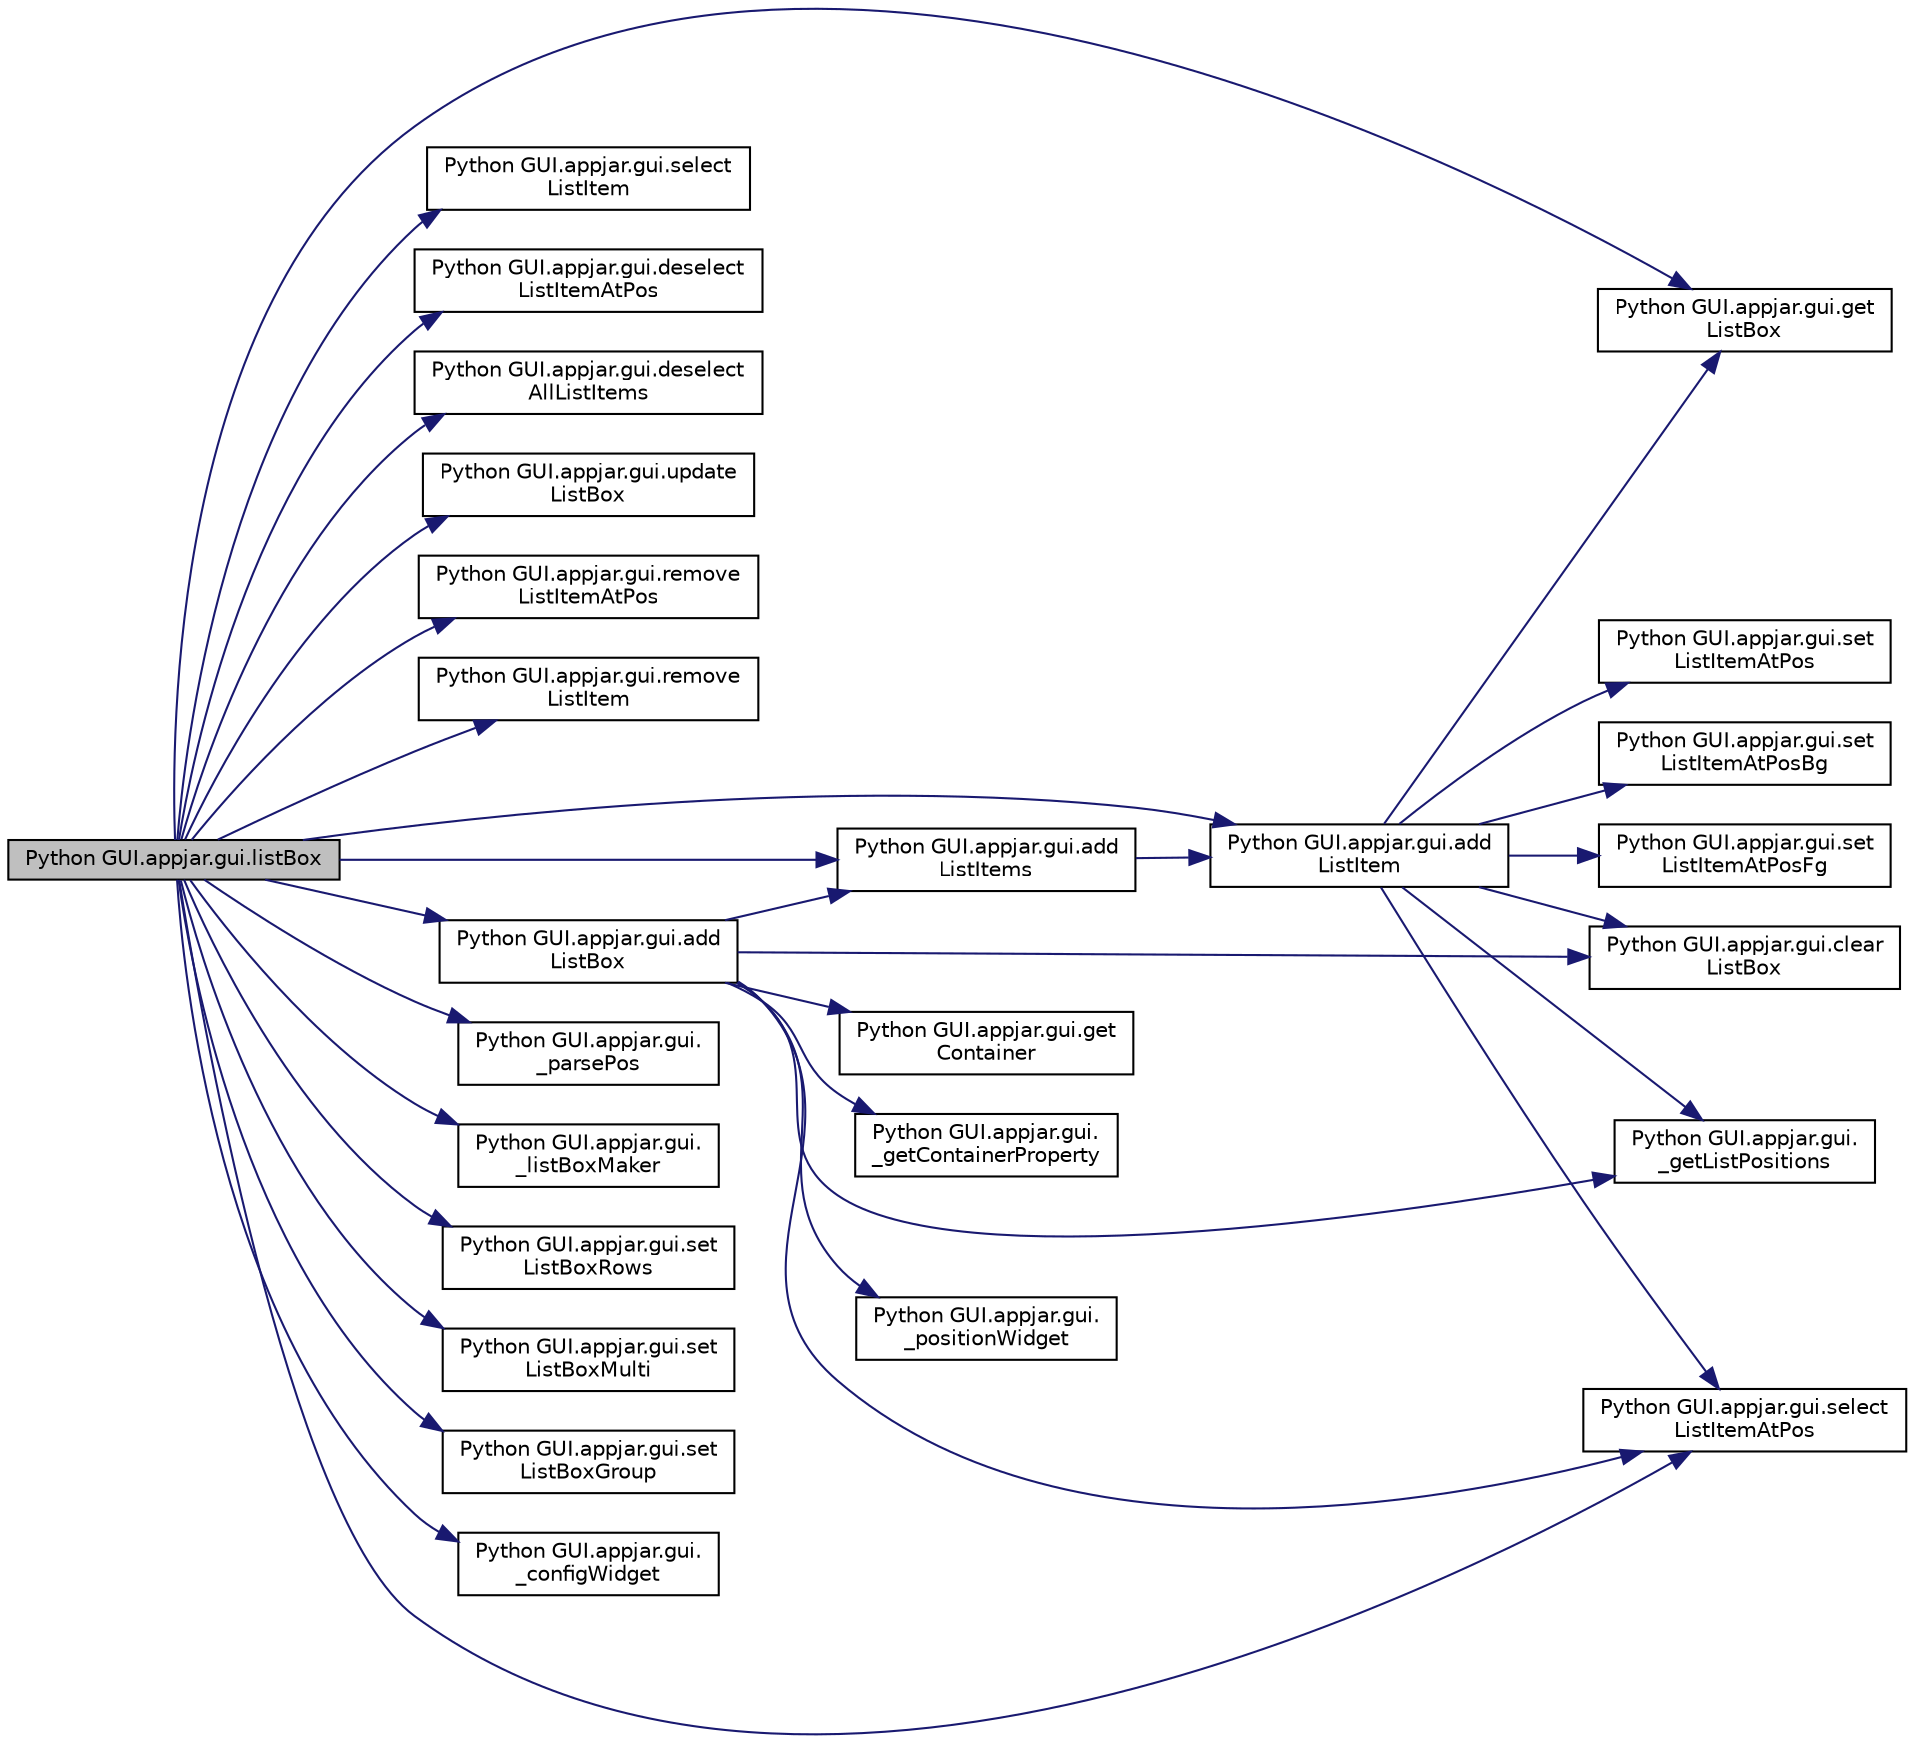 digraph "Python GUI.appjar.gui.listBox"
{
  edge [fontname="Helvetica",fontsize="10",labelfontname="Helvetica",labelfontsize="10"];
  node [fontname="Helvetica",fontsize="10",shape=record];
  rankdir="LR";
  Node1493 [label="Python GUI.appjar.gui.listBox",height=0.2,width=0.4,color="black", fillcolor="grey75", style="filled", fontcolor="black"];
  Node1493 -> Node1494 [color="midnightblue",fontsize="10",style="solid",fontname="Helvetica"];
  Node1494 [label="Python GUI.appjar.gui.select\lListItemAtPos",height=0.2,width=0.4,color="black", fillcolor="white", style="filled",URL="$class_python_01_g_u_i_1_1appjar_1_1gui.html#a7f4db968c9b9ebc8a63ff9e47ca12559"];
  Node1493 -> Node1495 [color="midnightblue",fontsize="10",style="solid",fontname="Helvetica"];
  Node1495 [label="Python GUI.appjar.gui.select\lListItem",height=0.2,width=0.4,color="black", fillcolor="white", style="filled",URL="$class_python_01_g_u_i_1_1appjar_1_1gui.html#a0ecd002bed3c9d676f4f5b2402bf8322"];
  Node1493 -> Node1496 [color="midnightblue",fontsize="10",style="solid",fontname="Helvetica"];
  Node1496 [label="Python GUI.appjar.gui.deselect\lListItemAtPos",height=0.2,width=0.4,color="black", fillcolor="white", style="filled",URL="$class_python_01_g_u_i_1_1appjar_1_1gui.html#a21689efbafd60b96deb0b969ea066382"];
  Node1493 -> Node1497 [color="midnightblue",fontsize="10",style="solid",fontname="Helvetica"];
  Node1497 [label="Python GUI.appjar.gui.deselect\lAllListItems",height=0.2,width=0.4,color="black", fillcolor="white", style="filled",URL="$class_python_01_g_u_i_1_1appjar_1_1gui.html#abd9b6216f04cc045f23a41afe51896c9"];
  Node1493 -> Node1498 [color="midnightblue",fontsize="10",style="solid",fontname="Helvetica"];
  Node1498 [label="Python GUI.appjar.gui.update\lListBox",height=0.2,width=0.4,color="black", fillcolor="white", style="filled",URL="$class_python_01_g_u_i_1_1appjar_1_1gui.html#a72e17f66cb3ff3899a61996585c8cca8"];
  Node1493 -> Node1499 [color="midnightblue",fontsize="10",style="solid",fontname="Helvetica"];
  Node1499 [label="Python GUI.appjar.gui.remove\lListItemAtPos",height=0.2,width=0.4,color="black", fillcolor="white", style="filled",URL="$class_python_01_g_u_i_1_1appjar_1_1gui.html#a11451569fe48886e3fc934b1e77c1660"];
  Node1493 -> Node1500 [color="midnightblue",fontsize="10",style="solid",fontname="Helvetica"];
  Node1500 [label="Python GUI.appjar.gui.remove\lListItem",height=0.2,width=0.4,color="black", fillcolor="white", style="filled",URL="$class_python_01_g_u_i_1_1appjar_1_1gui.html#a32cecefc6b505a4098c39eb82f9b98a5"];
  Node1493 -> Node1501 [color="midnightblue",fontsize="10",style="solid",fontname="Helvetica"];
  Node1501 [label="Python GUI.appjar.gui.add\lListItems",height=0.2,width=0.4,color="black", fillcolor="white", style="filled",URL="$class_python_01_g_u_i_1_1appjar_1_1gui.html#a228d62f783bb8686809dfbe6e7280946"];
  Node1501 -> Node1502 [color="midnightblue",fontsize="10",style="solid",fontname="Helvetica"];
  Node1502 [label="Python GUI.appjar.gui.add\lListItem",height=0.2,width=0.4,color="black", fillcolor="white", style="filled",URL="$class_python_01_g_u_i_1_1appjar_1_1gui.html#a4aed1f8de7d6ecf1c0e90842e06f6db2"];
  Node1502 -> Node1494 [color="midnightblue",fontsize="10",style="solid",fontname="Helvetica"];
  Node1502 -> Node1503 [color="midnightblue",fontsize="10",style="solid",fontname="Helvetica"];
  Node1503 [label="Python GUI.appjar.gui.get\lListBox",height=0.2,width=0.4,color="black", fillcolor="white", style="filled",URL="$class_python_01_g_u_i_1_1appjar_1_1gui.html#ac86c31273c74f6104911b8cc2c801ef9"];
  Node1502 -> Node1504 [color="midnightblue",fontsize="10",style="solid",fontname="Helvetica"];
  Node1504 [label="Python GUI.appjar.gui.\l_getListPositions",height=0.2,width=0.4,color="black", fillcolor="white", style="filled",URL="$class_python_01_g_u_i_1_1appjar_1_1gui.html#ad0a9d49b25529c4889b7de0f6a519f0d"];
  Node1502 -> Node1505 [color="midnightblue",fontsize="10",style="solid",fontname="Helvetica"];
  Node1505 [label="Python GUI.appjar.gui.set\lListItemAtPos",height=0.2,width=0.4,color="black", fillcolor="white", style="filled",URL="$class_python_01_g_u_i_1_1appjar_1_1gui.html#a30b6e9cfe344249f7f3ad99b6e2510fd"];
  Node1502 -> Node1506 [color="midnightblue",fontsize="10",style="solid",fontname="Helvetica"];
  Node1506 [label="Python GUI.appjar.gui.set\lListItemAtPosBg",height=0.2,width=0.4,color="black", fillcolor="white", style="filled",URL="$class_python_01_g_u_i_1_1appjar_1_1gui.html#ad990fff531a4b88944d9aedc11ee2af5"];
  Node1502 -> Node1507 [color="midnightblue",fontsize="10",style="solid",fontname="Helvetica"];
  Node1507 [label="Python GUI.appjar.gui.set\lListItemAtPosFg",height=0.2,width=0.4,color="black", fillcolor="white", style="filled",URL="$class_python_01_g_u_i_1_1appjar_1_1gui.html#aa01f620d2067d09398b4cf58902f6e45"];
  Node1502 -> Node1508 [color="midnightblue",fontsize="10",style="solid",fontname="Helvetica"];
  Node1508 [label="Python GUI.appjar.gui.clear\lListBox",height=0.2,width=0.4,color="black", fillcolor="white", style="filled",URL="$class_python_01_g_u_i_1_1appjar_1_1gui.html#a5bce4b9da6ff86c92253b6163cefc4e9"];
  Node1493 -> Node1502 [color="midnightblue",fontsize="10",style="solid",fontname="Helvetica"];
  Node1493 -> Node1503 [color="midnightblue",fontsize="10",style="solid",fontname="Helvetica"];
  Node1493 -> Node1509 [color="midnightblue",fontsize="10",style="solid",fontname="Helvetica"];
  Node1509 [label="Python GUI.appjar.gui.\l_parsePos",height=0.2,width=0.4,color="black", fillcolor="white", style="filled",URL="$class_python_01_g_u_i_1_1appjar_1_1gui.html#a1151185c82adc42b922797e38132c2ca",tooltip="FUNCTIONS for labels. "];
  Node1493 -> Node1510 [color="midnightblue",fontsize="10",style="solid",fontname="Helvetica"];
  Node1510 [label="Python GUI.appjar.gui.\l_listBoxMaker",height=0.2,width=0.4,color="black", fillcolor="white", style="filled",URL="$class_python_01_g_u_i_1_1appjar_1_1gui.html#a124dc423a3136f04a8916cd65d199d6e"];
  Node1493 -> Node1511 [color="midnightblue",fontsize="10",style="solid",fontname="Helvetica"];
  Node1511 [label="Python GUI.appjar.gui.set\lListBoxRows",height=0.2,width=0.4,color="black", fillcolor="white", style="filled",URL="$class_python_01_g_u_i_1_1appjar_1_1gui.html#ac98ab9aa68196015ee01a8b39999795d"];
  Node1493 -> Node1512 [color="midnightblue",fontsize="10",style="solid",fontname="Helvetica"];
  Node1512 [label="Python GUI.appjar.gui.set\lListBoxMulti",height=0.2,width=0.4,color="black", fillcolor="white", style="filled",URL="$class_python_01_g_u_i_1_1appjar_1_1gui.html#a33135a600f5a1910cc8538bebf418f2b"];
  Node1493 -> Node1513 [color="midnightblue",fontsize="10",style="solid",fontname="Helvetica"];
  Node1513 [label="Python GUI.appjar.gui.set\lListBoxGroup",height=0.2,width=0.4,color="black", fillcolor="white", style="filled",URL="$class_python_01_g_u_i_1_1appjar_1_1gui.html#a8d44b175bc92c70850916b4b5f856813"];
  Node1493 -> Node1514 [color="midnightblue",fontsize="10",style="solid",fontname="Helvetica"];
  Node1514 [label="Python GUI.appjar.gui.\l_configWidget",height=0.2,width=0.4,color="black", fillcolor="white", style="filled",URL="$class_python_01_g_u_i_1_1appjar_1_1gui.html#a66b018474a855b26826b0580a7c40a9e"];
  Node1493 -> Node1515 [color="midnightblue",fontsize="10",style="solid",fontname="Helvetica"];
  Node1515 [label="Python GUI.appjar.gui.add\lListBox",height=0.2,width=0.4,color="black", fillcolor="white", style="filled",URL="$class_python_01_g_u_i_1_1appjar_1_1gui.html#ae6f6df9c4e30998bcf26d6849d8d2ded"];
  Node1515 -> Node1516 [color="midnightblue",fontsize="10",style="solid",fontname="Helvetica"];
  Node1516 [label="Python GUI.appjar.gui.get\lContainer",height=0.2,width=0.4,color="black", fillcolor="white", style="filled",URL="$class_python_01_g_u_i_1_1appjar_1_1gui.html#aa89c83e95e3952f6cc39fc23dffa15ce"];
  Node1515 -> Node1517 [color="midnightblue",fontsize="10",style="solid",fontname="Helvetica"];
  Node1517 [label="Python GUI.appjar.gui.\l_getContainerProperty",height=0.2,width=0.4,color="black", fillcolor="white", style="filled",URL="$class_python_01_g_u_i_1_1appjar_1_1gui.html#aa0cf90816634eb9855a518e37d864ec1"];
  Node1515 -> Node1518 [color="midnightblue",fontsize="10",style="solid",fontname="Helvetica"];
  Node1518 [label="Python GUI.appjar.gui.\l_positionWidget",height=0.2,width=0.4,color="black", fillcolor="white", style="filled",URL="$class_python_01_g_u_i_1_1appjar_1_1gui.html#a994cf4bbd47f434233271d3d8b0eb4c6"];
  Node1515 -> Node1504 [color="midnightblue",fontsize="10",style="solid",fontname="Helvetica"];
  Node1515 -> Node1494 [color="midnightblue",fontsize="10",style="solid",fontname="Helvetica"];
  Node1515 -> Node1508 [color="midnightblue",fontsize="10",style="solid",fontname="Helvetica"];
  Node1515 -> Node1501 [color="midnightblue",fontsize="10",style="solid",fontname="Helvetica"];
}
